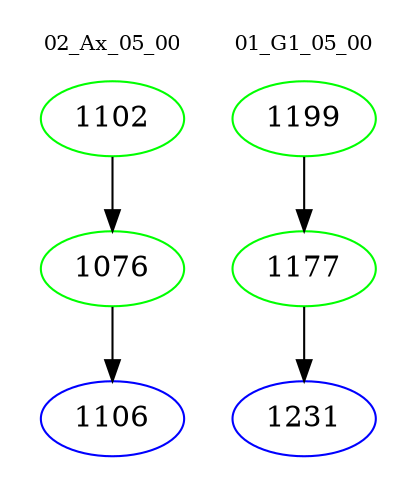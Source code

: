 digraph{
subgraph cluster_0 {
color = white
label = "02_Ax_05_00";
fontsize=10;
T0_1102 [label="1102", color="green"]
T0_1102 -> T0_1076 [color="black"]
T0_1076 [label="1076", color="green"]
T0_1076 -> T0_1106 [color="black"]
T0_1106 [label="1106", color="blue"]
}
subgraph cluster_1 {
color = white
label = "01_G1_05_00";
fontsize=10;
T1_1199 [label="1199", color="green"]
T1_1199 -> T1_1177 [color="black"]
T1_1177 [label="1177", color="green"]
T1_1177 -> T1_1231 [color="black"]
T1_1231 [label="1231", color="blue"]
}
}
